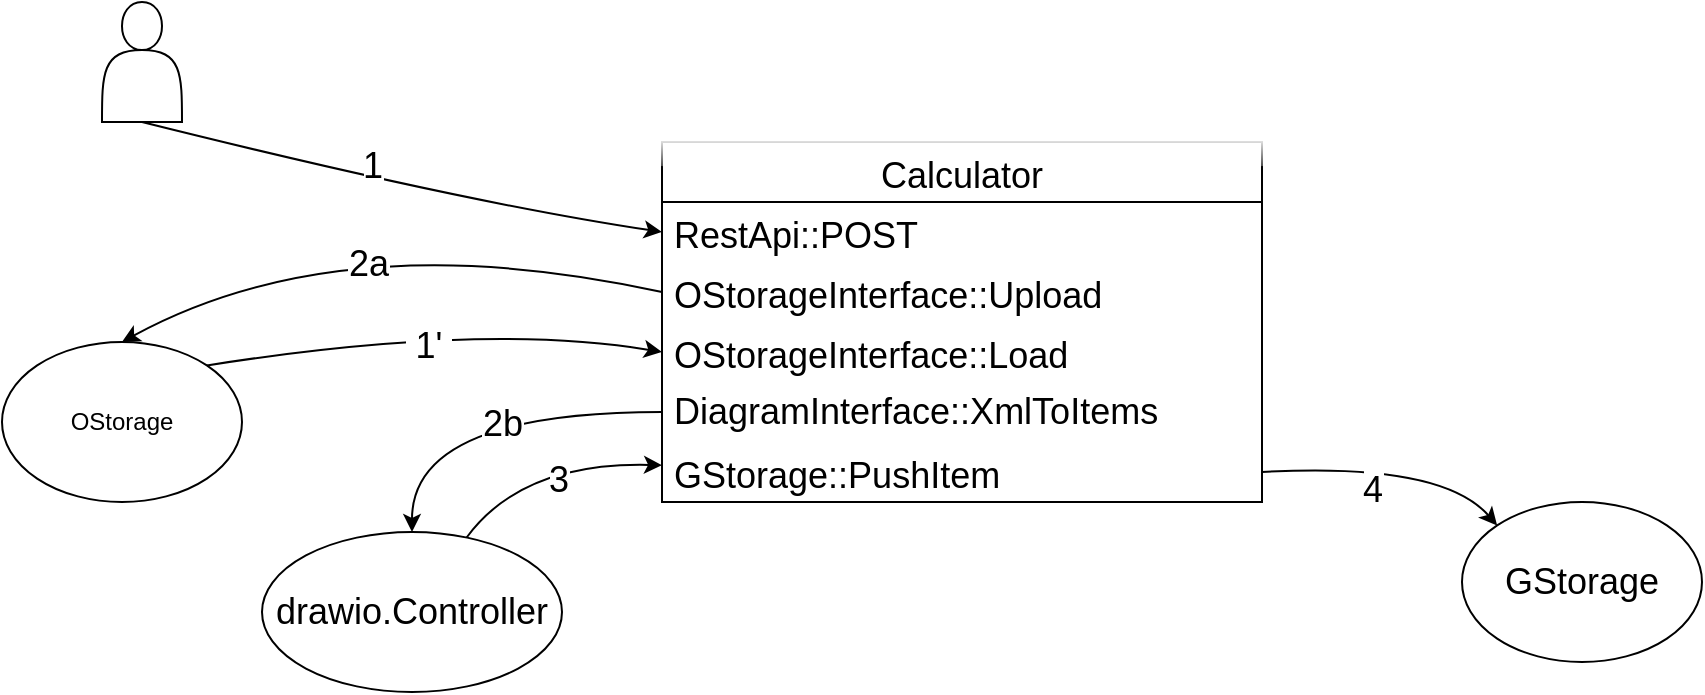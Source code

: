 <mxfile version="20.5.3" type="embed" pages="2"><diagram id="j2BXZ4_hQeI_ByrBw5EK" name="Page-1"><mxGraphModel dx="1573" dy="1120" grid="1" gridSize="10" guides="1" tooltips="1" connect="1" arrows="1" fold="1" page="1" pageScale="1" pageWidth="827" pageHeight="1169" math="0" shadow="0"><root><mxCell id="0"/><mxCell id="1" parent="0"/><mxCell id="cFvfwLcXu9r0Pdm2lPaQ-8" value="" style="edgeStyle=orthogonalEdgeStyle;rounded=0;orthogonalLoop=1;jettySize=auto;html=1;fontSize=18;curved=1;exitX=0;exitY=0.5;exitDx=0;exitDy=0;" parent="1" source="cFvfwLcXu9r0Pdm2lPaQ-19" target="cFvfwLcXu9r0Pdm2lPaQ-7" edge="1"><mxGeometry relative="1" as="geometry"><mxPoint x="440" y="555" as="sourcePoint"/></mxGeometry></mxCell><mxCell id="cFvfwLcXu9r0Pdm2lPaQ-12" value="2b" style="edgeLabel;html=1;align=center;verticalAlign=middle;resizable=0;points=[];fontSize=18;" parent="cFvfwLcXu9r0Pdm2lPaQ-8" vertex="1" connectable="0"><mxGeometry x="0.366" y="8" relative="1" as="geometry"><mxPoint x="37" y="4" as="offset"/></mxGeometry></mxCell><mxCell id="cFvfwLcXu9r0Pdm2lPaQ-2" value="" style="shape=actor;whiteSpace=wrap;html=1;" parent="1" vertex="1"><mxGeometry x="10" y="240" width="40" height="60" as="geometry"/></mxCell><mxCell id="cFvfwLcXu9r0Pdm2lPaQ-3" value="OStorage" style="ellipse;whiteSpace=wrap;html=1;" parent="1" vertex="1"><mxGeometry x="-40" y="410" width="120" height="80" as="geometry"/></mxCell><mxCell id="cFvfwLcXu9r0Pdm2lPaQ-4" value="" style="curved=1;endArrow=classic;html=1;rounded=0;exitX=0.5;exitY=1;exitDx=0;exitDy=0;entryX=0;entryY=0.5;entryDx=0;entryDy=0;" parent="1" source="cFvfwLcXu9r0Pdm2lPaQ-2" target="cFvfwLcXu9r0Pdm2lPaQ-18" edge="1"><mxGeometry width="50" height="50" relative="1" as="geometry"><mxPoint x="170" y="360" as="sourcePoint"/><mxPoint x="287.574" y="351.716" as="targetPoint"/><Array as="points"><mxPoint x="190" y="340"/></Array></mxGeometry></mxCell><mxCell id="cFvfwLcXu9r0Pdm2lPaQ-10" value="1" style="edgeLabel;html=1;align=center;verticalAlign=middle;resizable=0;points=[];fontSize=18;" parent="cFvfwLcXu9r0Pdm2lPaQ-4" vertex="1" connectable="0"><mxGeometry x="-0.119" y="5" relative="1" as="geometry"><mxPoint y="-2" as="offset"/></mxGeometry></mxCell><mxCell id="cFvfwLcXu9r0Pdm2lPaQ-5" value="" style="curved=1;endArrow=classic;html=1;rounded=0;exitX=1;exitY=0;exitDx=0;exitDy=0;entryX=0;entryY=0.5;entryDx=0;entryDy=0;" parent="1" source="cFvfwLcXu9r0Pdm2lPaQ-3" target="cFvfwLcXu9r0Pdm2lPaQ-20" edge="1"><mxGeometry width="50" height="50" relative="1" as="geometry"><mxPoint x="390" y="600" as="sourcePoint"/><mxPoint x="740" y="370" as="targetPoint"/><Array as="points"><mxPoint x="200" y="400"/></Array></mxGeometry></mxCell><mxCell id="cFvfwLcXu9r0Pdm2lPaQ-11" value="&amp;nbsp;1'&amp;nbsp;" style="edgeLabel;html=1;align=center;verticalAlign=middle;resizable=0;points=[];fontSize=18;" parent="cFvfwLcXu9r0Pdm2lPaQ-5" vertex="1" connectable="0"><mxGeometry x="-0.01" y="-6" relative="1" as="geometry"><mxPoint x="-3" y="2" as="offset"/></mxGeometry></mxCell><mxCell id="cFvfwLcXu9r0Pdm2lPaQ-7" value="&lt;font style=&quot;font-size: 18px&quot;&gt;drawio.Controller&lt;/font&gt;" style="ellipse;whiteSpace=wrap;html=1;" parent="1" vertex="1"><mxGeometry x="90" y="505" width="150" height="80" as="geometry"/></mxCell><mxCell id="cFvfwLcXu9r0Pdm2lPaQ-17" value="Calculator" style="swimlane;fontStyle=0;childLayout=stackLayout;horizontal=1;startSize=30;horizontalStack=0;resizeParent=1;resizeParentMax=0;resizeLast=0;collapsible=1;marginBottom=0;fontSize=18;glass=1;labelPadding=0;" parent="1" vertex="1"><mxGeometry x="290" y="310" width="300" height="180" as="geometry"><mxRectangle x="290" y="310" width="110" height="30" as="alternateBounds"/></mxGeometry></mxCell><mxCell id="cFvfwLcXu9r0Pdm2lPaQ-18" value="RestApi::POST" style="text;strokeColor=none;fillColor=none;align=left;verticalAlign=middle;spacingLeft=4;spacingRight=4;overflow=hidden;points=[[0,0.5],[1,0.5]];portConstraint=eastwest;rotatable=0;fontSize=18;" parent="cFvfwLcXu9r0Pdm2lPaQ-17" vertex="1"><mxGeometry y="30" width="300" height="30" as="geometry"/></mxCell><mxCell id="cFvfwLcXu9r0Pdm2lPaQ-34" value="OStorageInterface::Upload" style="text;strokeColor=none;fillColor=none;align=left;verticalAlign=middle;spacingLeft=4;spacingRight=4;overflow=hidden;points=[[0,0.5],[1,0.5]];portConstraint=eastwest;rotatable=0;glass=1;fontSize=18;" parent="cFvfwLcXu9r0Pdm2lPaQ-17" vertex="1"><mxGeometry y="60" width="300" height="30" as="geometry"/></mxCell><mxCell id="cFvfwLcXu9r0Pdm2lPaQ-20" value="OStorageInterface::Load" style="text;strokeColor=none;fillColor=none;align=left;verticalAlign=middle;spacingLeft=4;spacingRight=4;overflow=hidden;points=[[0,0.5],[1,0.5]];portConstraint=eastwest;rotatable=0;fontSize=18;" parent="cFvfwLcXu9r0Pdm2lPaQ-17" vertex="1"><mxGeometry y="90" width="300" height="30" as="geometry"/></mxCell><mxCell id="cFvfwLcXu9r0Pdm2lPaQ-19" value="DiagramInterface::XmlToItems" style="text;strokeColor=none;fillColor=none;align=left;verticalAlign=middle;spacingLeft=4;spacingRight=4;overflow=hidden;points=[[0,0.5],[1,0.5]];portConstraint=eastwest;rotatable=0;fontSize=18;html=1;" parent="cFvfwLcXu9r0Pdm2lPaQ-17" vertex="1"><mxGeometry y="120" width="300" height="30" as="geometry"/></mxCell><mxCell id="cFvfwLcXu9r0Pdm2lPaQ-26" value="GStorage::PushItem" style="text;strokeColor=none;fillColor=none;align=left;verticalAlign=middle;spacingLeft=4;spacingRight=4;overflow=hidden;points=[[0,0.5],[1,0.5]];portConstraint=eastwest;rotatable=0;glass=1;fontSize=18;" parent="cFvfwLcXu9r0Pdm2lPaQ-17" vertex="1"><mxGeometry y="150" width="300" height="30" as="geometry"/></mxCell><mxCell id="cFvfwLcXu9r0Pdm2lPaQ-27" value="" style="curved=1;endArrow=classic;html=1;rounded=0;fontSize=18;" parent="1" source="cFvfwLcXu9r0Pdm2lPaQ-7" target="cFvfwLcXu9r0Pdm2lPaQ-26" edge="1"><mxGeometry width="50" height="50" relative="1" as="geometry"><mxPoint x="400" y="570" as="sourcePoint"/><mxPoint x="450" y="520" as="targetPoint"/><Array as="points"><mxPoint x="220" y="470"/></Array></mxGeometry></mxCell><mxCell id="cFvfwLcXu9r0Pdm2lPaQ-28" value="3" style="edgeLabel;html=1;align=center;verticalAlign=middle;resizable=0;points=[];fontSize=18;" parent="cFvfwLcXu9r0Pdm2lPaQ-27" vertex="1" connectable="0"><mxGeometry x="0.266" y="-15" relative="1" as="geometry"><mxPoint x="-9" y="-7" as="offset"/></mxGeometry></mxCell><mxCell id="cFvfwLcXu9r0Pdm2lPaQ-29" value="GStorage" style="ellipse;whiteSpace=wrap;html=1;glass=1;fontSize=18;" parent="1" vertex="1"><mxGeometry x="690" y="490" width="120" height="80" as="geometry"/></mxCell><mxCell id="cFvfwLcXu9r0Pdm2lPaQ-30" value="" style="curved=1;endArrow=classic;html=1;rounded=0;fontSize=18;exitX=1;exitY=0.5;exitDx=0;exitDy=0;entryX=0;entryY=0;entryDx=0;entryDy=0;" parent="1" source="cFvfwLcXu9r0Pdm2lPaQ-26" target="cFvfwLcXu9r0Pdm2lPaQ-29" edge="1"><mxGeometry width="50" height="50" relative="1" as="geometry"><mxPoint x="640" y="480" as="sourcePoint"/><mxPoint x="690" y="430" as="targetPoint"/><Array as="points"><mxPoint x="680" y="470"/></Array></mxGeometry></mxCell><mxCell id="cFvfwLcXu9r0Pdm2lPaQ-31" value="4" style="edgeLabel;html=1;align=center;verticalAlign=middle;resizable=0;points=[];fontSize=18;" parent="cFvfwLcXu9r0Pdm2lPaQ-30" vertex="1" connectable="0"><mxGeometry x="-0.183" y="-11" relative="1" as="geometry"><mxPoint y="1" as="offset"/></mxGeometry></mxCell><mxCell id="cFvfwLcXu9r0Pdm2lPaQ-32" value="" style="curved=1;endArrow=classic;html=1;rounded=0;fontSize=18;entryX=0.5;entryY=0;entryDx=0;entryDy=0;exitX=0;exitY=0.5;exitDx=0;exitDy=0;" parent="1" source="cFvfwLcXu9r0Pdm2lPaQ-34" target="cFvfwLcXu9r0Pdm2lPaQ-3" edge="1"><mxGeometry width="50" height="50" relative="1" as="geometry"><mxPoint x="280" y="390" as="sourcePoint"/><mxPoint x="150" y="380" as="targetPoint"/><Array as="points"><mxPoint x="130" y="350"/></Array></mxGeometry></mxCell><mxCell id="cFvfwLcXu9r0Pdm2lPaQ-33" value="2a" style="edgeLabel;html=1;align=center;verticalAlign=middle;resizable=0;points=[];fontSize=18;" parent="cFvfwLcXu9r0Pdm2lPaQ-32" vertex="1" connectable="0"><mxGeometry x="0.023" y="-6" relative="1" as="geometry"><mxPoint x="-4" y="23" as="offset"/></mxGeometry></mxCell></root></mxGraphModel></diagram><diagram id="Y6_PfOeL8vAFTN9dma1x" name="Page-2"><mxGraphModel dx="358" dy="480" grid="1" gridSize="10" guides="1" tooltips="1" connect="1" arrows="1" fold="1" page="1" pageScale="1" pageWidth="827" pageHeight="1169" math="0" shadow="0"><root><mxCell id="0"/><mxCell id="1" parent="0"/><mxCell id="a76H_n0qe2778WBYgKAY-1" value="DiagramConverter" style="ellipse;whiteSpace=wrap;html=1;glass=1;fontSize=18;sketch=1;rounded=1;" parent="1" vertex="1"><mxGeometry x="1030" y="235" width="160" height="80" as="geometry"/></mxCell><mxCell id="a76H_n0qe2778WBYgKAY-2" value="OStorage" style="ellipse;whiteSpace=wrap;html=1;fontSize=18;glass=1;sketch=1;rounded=1;" parent="1" vertex="1"><mxGeometry x="1060" y="320" width="120" height="60" as="geometry"/></mxCell><mxCell id="a76H_n0qe2778WBYgKAY-6" value="GStorage" style="ellipse;whiteSpace=wrap;html=1;fontSize=18;glass=1;sketch=1;rounded=1;" parent="1" vertex="1"><mxGeometry x="1070" y="390" width="120" height="60" as="geometry"/></mxCell><mxCell id="a76H_n0qe2778WBYgKAY-8" value="type Diagram::Item" style="ellipse;whiteSpace=wrap;html=1;glass=1;fontSize=18;sketch=1;rounded=1;" parent="1" vertex="1"><mxGeometry x="376" y="30" width="196" height="80" as="geometry"/></mxCell><mxCell id="a76H_n0qe2778WBYgKAY-19" value="" style="edgeStyle=orthogonalEdgeStyle;rounded=1;orthogonalLoop=1;jettySize=auto;html=1;fontSize=18;entryX=0;entryY=0.5;entryDx=0;entryDy=0;exitX=1;exitY=1;exitDx=0;exitDy=0;sketch=1;" parent="1" source="a76H_n0qe2778WBYgKAY-11" target="a76H_n0qe2778WBYgKAY-17" edge="1"><mxGeometry relative="1" as="geometry"/></mxCell><mxCell id="a76H_n0qe2778WBYgKAY-20" value="" style="edgeStyle=orthogonalEdgeStyle;rounded=1;orthogonalLoop=1;jettySize=auto;html=1;fontSize=18;entryX=0;entryY=0.5;entryDx=0;entryDy=0;sketch=1;" parent="1" source="a76H_n0qe2778WBYgKAY-11" target="a76H_n0qe2778WBYgKAY-16" edge="1"><mxGeometry relative="1" as="geometry"/></mxCell><mxCell id="a76H_n0qe2778WBYgKAY-21" value="" style="edgeStyle=orthogonalEdgeStyle;rounded=1;orthogonalLoop=1;jettySize=auto;html=1;fontSize=18;sketch=1;" parent="1" source="a76H_n0qe2778WBYgKAY-11" target="a76H_n0qe2778WBYgKAY-18" edge="1"><mxGeometry relative="1" as="geometry"/></mxCell><mxCell id="a76H_n0qe2778WBYgKAY-24" value="" style="edgeStyle=orthogonalEdgeStyle;rounded=1;orthogonalLoop=1;jettySize=auto;html=1;fontSize=18;entryX=0;entryY=0.5;entryDx=0;entryDy=0;sketch=1;" parent="1" source="a76H_n0qe2778WBYgKAY-11" target="a76H_n0qe2778WBYgKAY-23" edge="1"><mxGeometry relative="1" as="geometry"/></mxCell><mxCell id="a76H_n0qe2778WBYgKAY-25" value="" style="edgeStyle=orthogonalEdgeStyle;rounded=1;orthogonalLoop=1;jettySize=auto;html=1;fontSize=18;entryX=0;entryY=0.5;entryDx=0;entryDy=0;sketch=1;" parent="1" source="a76H_n0qe2778WBYgKAY-11" target="a76H_n0qe2778WBYgKAY-22" edge="1"><mxGeometry relative="1" as="geometry"/></mxCell><mxCell id="a76H_n0qe2778WBYgKAY-11" value="Diagram&lt;br&gt;UseCase" style="ellipse;whiteSpace=wrap;html=1;glass=1;fontSize=18;sketch=1;rounded=1;" parent="1" vertex="1"><mxGeometry x="414" y="200" width="120" height="80" as="geometry"/></mxCell><mxCell id="a76H_n0qe2778WBYgKAY-13" value="" style="endArrow=classic;html=1;rounded=1;fontSize=18;entryX=0.5;entryY=1;entryDx=0;entryDy=0;exitX=0.5;exitY=0;exitDx=0;exitDy=0;sketch=1;" parent="1" source="a76H_n0qe2778WBYgKAY-11" target="a76H_n0qe2778WBYgKAY-8" edge="1"><mxGeometry width="50" height="50" relative="1" as="geometry"><mxPoint x="560" y="150" as="sourcePoint"/><mxPoint x="610" y="100" as="targetPoint"/></mxGeometry></mxCell><mxCell id="a76H_n0qe2778WBYgKAY-15" value="Calculator" style="swimlane;fontStyle=0;childLayout=stackLayout;horizontal=1;startSize=30;horizontalStack=0;resizeParent=1;resizeParentMax=0;resizeLast=0;collapsible=1;marginBottom=0;glass=1;fontSize=18;sketch=1;rounded=1;" parent="1" vertex="1"><mxGeometry x="600" y="170" width="210" height="180" as="geometry"/></mxCell><mxCell id="a76H_n0qe2778WBYgKAY-22" value="Upload from UI" style="text;strokeColor=none;fillColor=none;align=left;verticalAlign=middle;spacingLeft=4;spacingRight=4;overflow=hidden;points=[[0,0.5],[1,0.5]];portConstraint=eastwest;rotatable=0;glass=1;fontSize=18;sketch=1;rounded=1;" parent="a76H_n0qe2778WBYgKAY-15" vertex="1"><mxGeometry y="30" width="210" height="30" as="geometry"/></mxCell><mxCell id="a76H_n0qe2778WBYgKAY-23" value="Upload from OStorage" style="text;strokeColor=none;fillColor=none;align=left;verticalAlign=middle;spacingLeft=4;spacingRight=4;overflow=hidden;points=[[0,0.5],[1,0.5]];portConstraint=eastwest;rotatable=0;glass=1;fontSize=18;sketch=1;rounded=1;" parent="a76H_n0qe2778WBYgKAY-15" vertex="1"><mxGeometry y="60" width="210" height="30" as="geometry"/></mxCell><mxCell id="a76H_n0qe2778WBYgKAY-16" value="Split to Elements" style="text;strokeColor=none;fillColor=none;align=left;verticalAlign=middle;spacingLeft=4;spacingRight=4;overflow=hidden;points=[[0,0.5],[1,0.5]];portConstraint=eastwest;rotatable=0;glass=1;fontSize=18;sketch=1;rounded=1;" parent="a76H_n0qe2778WBYgKAY-15" vertex="1"><mxGeometry y="90" width="210" height="30" as="geometry"/></mxCell><mxCell id="a76H_n0qe2778WBYgKAY-17" value="Store in Ostore" style="text;strokeColor=none;fillColor=none;align=left;verticalAlign=middle;spacingLeft=4;spacingRight=4;overflow=hidden;points=[[0,0.5],[1,0.5]];portConstraint=eastwest;rotatable=0;glass=1;fontSize=18;sketch=1;rounded=1;" parent="a76H_n0qe2778WBYgKAY-15" vertex="1"><mxGeometry y="120" width="210" height="30" as="geometry"/></mxCell><mxCell id="a76H_n0qe2778WBYgKAY-18" value="Store in Gstore" style="text;strokeColor=none;fillColor=none;align=left;verticalAlign=middle;spacingLeft=4;spacingRight=4;overflow=hidden;points=[[0,0.5],[1,0.5]];portConstraint=eastwest;rotatable=0;glass=1;fontSize=18;sketch=1;rounded=1;" parent="a76H_n0qe2778WBYgKAY-15" vertex="1"><mxGeometry y="150" width="210" height="30" as="geometry"/></mxCell><mxCell id="a76H_n0qe2778WBYgKAY-31" value="" style="endArrow=classic;html=1;rounded=1;fontSize=18;entryX=0;entryY=0.5;entryDx=0;entryDy=0;sketch=1;" parent="1" source="a76H_n0qe2778WBYgKAY-16" target="a76H_n0qe2778WBYgKAY-1" edge="1"><mxGeometry width="50" height="50" relative="1" as="geometry"><mxPoint x="390" y="580" as="sourcePoint"/><mxPoint x="440" y="530" as="targetPoint"/></mxGeometry></mxCell><mxCell id="a76H_n0qe2778WBYgKAY-32" value="" style="endArrow=classic;html=1;rounded=1;fontSize=18;entryX=0;entryY=0.5;entryDx=0;entryDy=0;exitX=1;exitY=0.5;exitDx=0;exitDy=0;sketch=1;" parent="1" source="a76H_n0qe2778WBYgKAY-18" target="a76H_n0qe2778WBYgKAY-6" edge="1"><mxGeometry width="50" height="50" relative="1" as="geometry"><mxPoint x="390" y="580" as="sourcePoint"/><mxPoint x="440" y="530" as="targetPoint"/></mxGeometry></mxCell><mxCell id="a76H_n0qe2778WBYgKAY-36" value="" style="endArrow=classic;html=1;rounded=1;sketch=1;fontSize=18;exitX=1;exitY=0.5;exitDx=0;exitDy=0;entryX=0;entryY=0.5;entryDx=0;entryDy=0;" parent="1" source="a76H_n0qe2778WBYgKAY-17" target="a76H_n0qe2778WBYgKAY-2" edge="1"><mxGeometry width="50" height="50" relative="1" as="geometry"><mxPoint x="940" y="340" as="sourcePoint"/><mxPoint x="990" y="290" as="targetPoint"/></mxGeometry></mxCell></root></mxGraphModel></diagram></mxfile>